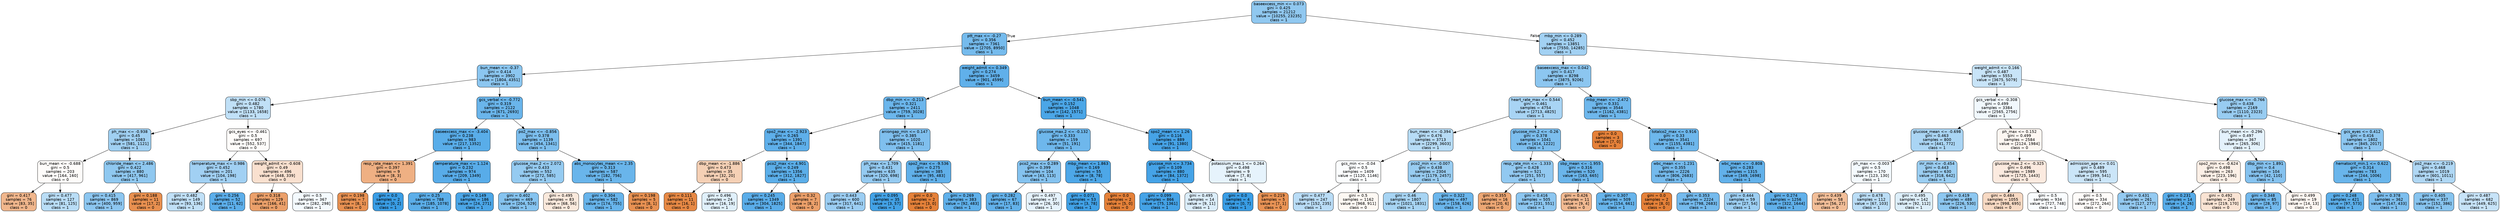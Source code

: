 digraph Tree {
node [shape=box, style="filled, rounded", color="black", fontname="helvetica"] ;
edge [fontname="helvetica"] ;
0 [label="baseexcess_min <= 0.073\ngini = 0.425\nsamples = 21212\nvalue = [10255, 23235]\nclass = 1", fillcolor="#90c8f0"] ;
1 [label="ptt_max <= -0.27\ngini = 0.356\nsamples = 7361\nvalue = [2705, 8950]\nclass = 1", fillcolor="#75bbed"] ;
0 -> 1 [labeldistance=2.5, labelangle=45, headlabel="True"] ;
2 [label="bun_mean <= -0.37\ngini = 0.414\nsamples = 3902\nvalue = [1804, 4351]\nclass = 1", fillcolor="#8bc6f0"] ;
1 -> 2 ;
3 [label="sbp_min <= 0.076\ngini = 0.482\nsamples = 1780\nvalue = [1133, 1658]\nclass = 1", fillcolor="#c0e0f7"] ;
2 -> 3 ;
4 [label="ph_max <= -0.938\ngini = 0.45\nsamples = 1083\nvalue = [581, 1121]\nclass = 1", fillcolor="#a0d0f2"] ;
3 -> 4 ;
5 [label="bun_mean <= -0.688\ngini = 0.5\nsamples = 203\nvalue = [164, 160]\nclass = 0", fillcolor="#fefcfa"] ;
4 -> 5 ;
6 [label="gini = 0.417\nsamples = 76\nvalue = [83, 35]\nclass = 0", fillcolor="#f0b68c"] ;
5 -> 6 ;
7 [label="gini = 0.477\nsamples = 127\nvalue = [81, 125]\nclass = 1", fillcolor="#b9ddf6"] ;
5 -> 7 ;
8 [label="chloride_mean <= 2.486\ngini = 0.422\nsamples = 880\nvalue = [417, 961]\nclass = 1", fillcolor="#8fc8f0"] ;
4 -> 8 ;
9 [label="gini = 0.415\nsamples = 869\nvalue = [400, 959]\nclass = 1", fillcolor="#8cc6f0"] ;
8 -> 9 ;
10 [label="gini = 0.188\nsamples = 11\nvalue = [17, 2]\nclass = 0", fillcolor="#e89050"] ;
8 -> 10 ;
11 [label="gcs_eyes <= -0.461\ngini = 0.5\nsamples = 697\nvalue = [552, 537]\nclass = 0", fillcolor="#fefcfa"] ;
3 -> 11 ;
12 [label="temperature_max <= 0.986\ngini = 0.452\nsamples = 201\nvalue = [104, 198]\nclass = 1", fillcolor="#a1d0f3"] ;
11 -> 12 ;
13 [label="gini = 0.482\nsamples = 149\nvalue = [93, 136]\nclass = 1", fillcolor="#c0e0f7"] ;
12 -> 13 ;
14 [label="gini = 0.256\nsamples = 52\nvalue = [11, 62]\nclass = 1", fillcolor="#5caeea"] ;
12 -> 14 ;
15 [label="weight_admit <= -0.608\ngini = 0.49\nsamples = 496\nvalue = [448, 339]\nclass = 0", fillcolor="#f9e0cf"] ;
11 -> 15 ;
16 [label="gini = 0.318\nsamples = 129\nvalue = [166, 41]\nclass = 0", fillcolor="#eba06a"] ;
15 -> 16 ;
17 [label="gini = 0.5\nsamples = 367\nvalue = [282, 298]\nclass = 1", fillcolor="#f4fafe"] ;
15 -> 17 ;
18 [label="gcs_verbal <= -0.772\ngini = 0.319\nsamples = 2122\nvalue = [671, 2693]\nclass = 1", fillcolor="#6ab5eb"] ;
2 -> 18 ;
19 [label="baseexcess_max <= -3.404\ngini = 0.238\nsamples = 983\nvalue = [217, 1352]\nclass = 1", fillcolor="#59ade9"] ;
18 -> 19 ;
20 [label="resp_rate_mean <= 1.391\ngini = 0.397\nsamples = 9\nvalue = [8, 3]\nclass = 0", fillcolor="#efb083"] ;
19 -> 20 ;
21 [label="gini = 0.198\nsamples = 7\nvalue = [8, 1]\nclass = 0", fillcolor="#e89152"] ;
20 -> 21 ;
22 [label="gini = 0.0\nsamples = 2\nvalue = [0, 2]\nclass = 1", fillcolor="#399de5"] ;
20 -> 22 ;
23 [label="temperature_max <= 1.124\ngini = 0.232\nsamples = 974\nvalue = [209, 1349]\nclass = 1", fillcolor="#58ace9"] ;
19 -> 23 ;
24 [label="gini = 0.25\nsamples = 788\nvalue = [185, 1078]\nclass = 1", fillcolor="#5baee9"] ;
23 -> 24 ;
25 [label="gini = 0.149\nsamples = 186\nvalue = [24, 271]\nclass = 1", fillcolor="#4ba6e7"] ;
23 -> 25 ;
26 [label="po2_max <= -0.856\ngini = 0.378\nsamples = 1139\nvalue = [454, 1341]\nclass = 1", fillcolor="#7cbeee"] ;
18 -> 26 ;
27 [label="glucose_max.2 <= 2.072\ngini = 0.433\nsamples = 552\nvalue = [272, 585]\nclass = 1", fillcolor="#95cbf1"] ;
26 -> 27 ;
28 [label="gini = 0.402\nsamples = 469\nvalue = [204, 529]\nclass = 1", fillcolor="#85c3ef"] ;
27 -> 28 ;
29 [label="gini = 0.495\nsamples = 83\nvalue = [68, 56]\nclass = 0", fillcolor="#fae9dc"] ;
27 -> 29 ;
30 [label="abs_monocytes_mean <= 2.35\ngini = 0.313\nsamples = 587\nvalue = [182, 756]\nclass = 1", fillcolor="#69b5eb"] ;
26 -> 30 ;
31 [label="gini = 0.304\nsamples = 582\nvalue = [174, 755]\nclass = 1", fillcolor="#67b4eb"] ;
30 -> 31 ;
32 [label="gini = 0.198\nsamples = 5\nvalue = [8, 1]\nclass = 0", fillcolor="#e89152"] ;
30 -> 32 ;
33 [label="weight_admit <= 0.349\ngini = 0.274\nsamples = 3459\nvalue = [901, 4599]\nclass = 1", fillcolor="#60b0ea"] ;
1 -> 33 ;
34 [label="dbp_min <= -0.213\ngini = 0.321\nsamples = 2411\nvalue = [759, 3028]\nclass = 1", fillcolor="#6bb6ec"] ;
33 -> 34 ;
35 [label="spo2_max <= -2.923\ngini = 0.265\nsamples = 1391\nvalue = [344, 1847]\nclass = 1", fillcolor="#5eafea"] ;
34 -> 35 ;
36 [label="dbp_mean <= -1.886\ngini = 0.473\nsamples = 35\nvalue = [32, 20]\nclass = 0", fillcolor="#f5d0b5"] ;
35 -> 36 ;
37 [label="gini = 0.111\nsamples = 11\nvalue = [16, 1]\nclass = 0", fillcolor="#e78945"] ;
36 -> 37 ;
38 [label="gini = 0.496\nsamples = 24\nvalue = [16, 19]\nclass = 1", fillcolor="#e0f0fb"] ;
36 -> 38 ;
39 [label="pco2_max <= 4.901\ngini = 0.249\nsamples = 1356\nvalue = [312, 1827]\nclass = 1", fillcolor="#5baee9"] ;
35 -> 39 ;
40 [label="gini = 0.245\nsamples = 1349\nvalue = [304, 1825]\nclass = 1", fillcolor="#5aade9"] ;
39 -> 40 ;
41 [label="gini = 0.32\nsamples = 7\nvalue = [8, 2]\nclass = 0", fillcolor="#eca06a"] ;
39 -> 41 ;
42 [label="aniongap_min <= 0.147\ngini = 0.385\nsamples = 1020\nvalue = [415, 1181]\nclass = 1", fillcolor="#7fbfee"] ;
34 -> 42 ;
43 [label="ph_max <= 1.709\ngini = 0.431\nsamples = 635\nvalue = [320, 698]\nclass = 1", fillcolor="#94caf1"] ;
42 -> 43 ;
44 [label="gini = 0.443\nsamples = 600\nvalue = [317, 641]\nclass = 1", fillcolor="#9bcdf2"] ;
43 -> 44 ;
45 [label="gini = 0.095\nsamples = 35\nvalue = [3, 57]\nclass = 1", fillcolor="#43a2e6"] ;
43 -> 45 ;
46 [label="spo2_max <= -9.536\ngini = 0.275\nsamples = 385\nvalue = [95, 483]\nclass = 1", fillcolor="#60b0ea"] ;
42 -> 46 ;
47 [label="gini = 0.0\nsamples = 2\nvalue = [3, 0]\nclass = 0", fillcolor="#e58139"] ;
46 -> 47 ;
48 [label="gini = 0.269\nsamples = 383\nvalue = [92, 483]\nclass = 1", fillcolor="#5fb0ea"] ;
46 -> 48 ;
49 [label="bun_mean <= -0.541\ngini = 0.152\nsamples = 1048\nvalue = [142, 1571]\nclass = 1", fillcolor="#4ba6e7"] ;
33 -> 49 ;
50 [label="glucose_max.2 <= -0.132\ngini = 0.333\nsamples = 159\nvalue = [51, 191]\nclass = 1", fillcolor="#6eb7ec"] ;
49 -> 50 ;
51 [label="pco2_max <= 0.289\ngini = 0.399\nsamples = 104\nvalue = [43, 113]\nclass = 1", fillcolor="#84c2ef"] ;
50 -> 51 ;
52 [label="gini = 0.282\nsamples = 67\nvalue = [17, 83]\nclass = 1", fillcolor="#62b1ea"] ;
51 -> 52 ;
53 [label="gini = 0.497\nsamples = 37\nvalue = [26, 30]\nclass = 1", fillcolor="#e5f2fc"] ;
51 -> 53 ;
54 [label="mbp_mean <= 1.863\ngini = 0.169\nsamples = 55\nvalue = [8, 78]\nclass = 1", fillcolor="#4da7e8"] ;
50 -> 54 ;
55 [label="gini = 0.071\nsamples = 53\nvalue = [3, 78]\nclass = 1", fillcolor="#41a1e6"] ;
54 -> 55 ;
56 [label="gini = 0.0\nsamples = 2\nvalue = [5, 0]\nclass = 0", fillcolor="#e58139"] ;
54 -> 56 ;
57 [label="spo2_mean <= 1.26\ngini = 0.116\nsamples = 889\nvalue = [91, 1380]\nclass = 1", fillcolor="#46a3e7"] ;
49 -> 57 ;
58 [label="glucose_min <= 3.734\ngini = 0.109\nsamples = 880\nvalue = [84, 1372]\nclass = 1", fillcolor="#45a3e7"] ;
57 -> 58 ;
59 [label="gini = 0.099\nsamples = 866\nvalue = [75, 1361]\nclass = 1", fillcolor="#44a2e6"] ;
58 -> 59 ;
60 [label="gini = 0.495\nsamples = 14\nvalue = [9, 11]\nclass = 1", fillcolor="#dbedfa"] ;
58 -> 60 ;
61 [label="potassium_max.1 <= 0.264\ngini = 0.498\nsamples = 9\nvalue = [7, 8]\nclass = 1", fillcolor="#e6f3fc"] ;
57 -> 61 ;
62 [label="gini = 0.0\nsamples = 4\nvalue = [0, 7]\nclass = 1", fillcolor="#399de5"] ;
61 -> 62 ;
63 [label="gini = 0.219\nsamples = 5\nvalue = [7, 1]\nclass = 0", fillcolor="#e99355"] ;
61 -> 63 ;
64 [label="mbp_min <= 0.289\ngini = 0.452\nsamples = 13851\nvalue = [7550, 14285]\nclass = 1", fillcolor="#a2d1f3"] ;
0 -> 64 [labeldistance=2.5, labelangle=-45, headlabel="False"] ;
65 [label="baseexcess_max <= 0.042\ngini = 0.417\nsamples = 8298\nvalue = [3875, 9206]\nclass = 1", fillcolor="#8cc6f0"] ;
64 -> 65 ;
66 [label="heart_rate_max <= 0.544\ngini = 0.461\nsamples = 4754\nvalue = [2713, 4825]\nclass = 1", fillcolor="#a8d4f4"] ;
65 -> 66 ;
67 [label="bun_mean <= -0.394\ngini = 0.476\nsamples = 3713\nvalue = [2299, 3603]\nclass = 1", fillcolor="#b7dcf6"] ;
66 -> 67 ;
68 [label="gcs_min <= -0.04\ngini = 0.5\nsamples = 1409\nvalue = [1120, 1146]\nclass = 1", fillcolor="#fbfdfe"] ;
67 -> 68 ;
69 [label="gini = 0.477\nsamples = 247\nvalue = [152, 235]\nclass = 1", fillcolor="#b9dcf6"] ;
68 -> 69 ;
70 [label="gini = 0.5\nsamples = 1162\nvalue = [968, 911]\nclass = 0", fillcolor="#fdf8f3"] ;
68 -> 70 ;
71 [label="pco2_min <= -0.007\ngini = 0.438\nsamples = 2304\nvalue = [1179, 2457]\nclass = 1", fillcolor="#98ccf1"] ;
67 -> 71 ;
72 [label="gini = 0.46\nsamples = 1807\nvalue = [1021, 1831]\nclass = 1", fillcolor="#a7d4f3"] ;
71 -> 72 ;
73 [label="gini = 0.322\nsamples = 497\nvalue = [158, 626]\nclass = 1", fillcolor="#6bb6ec"] ;
71 -> 73 ;
74 [label="glucose_min.2 <= -0.26\ngini = 0.378\nsamples = 1041\nvalue = [414, 1222]\nclass = 1", fillcolor="#7cbeee"] ;
66 -> 74 ;
75 [label="resp_rate_min <= -1.333\ngini = 0.428\nsamples = 521\nvalue = [251, 557]\nclass = 1", fillcolor="#92c9f1"] ;
74 -> 75 ;
76 [label="gini = 0.355\nsamples = 16\nvalue = [20, 6]\nclass = 0", fillcolor="#eda774"] ;
75 -> 76 ;
77 [label="gini = 0.416\nsamples = 505\nvalue = [231, 551]\nclass = 1", fillcolor="#8cc6f0"] ;
75 -> 77 ;
78 [label="sbp_mean <= -1.955\ngini = 0.316\nsamples = 520\nvalue = [163, 665]\nclass = 1", fillcolor="#6ab5eb"] ;
74 -> 78 ;
79 [label="gini = 0.426\nsamples = 11\nvalue = [9, 4]\nclass = 0", fillcolor="#f1b991"] ;
78 -> 79 ;
80 [label="gini = 0.307\nsamples = 509\nvalue = [154, 661]\nclass = 1", fillcolor="#67b4eb"] ;
78 -> 80 ;
81 [label="mbp_mean <= -2.472\ngini = 0.331\nsamples = 3544\nvalue = [1162, 4381]\nclass = 1", fillcolor="#6eb7ec"] ;
65 -> 81 ;
82 [label="gini = 0.0\nsamples = 3\nvalue = [7, 0]\nclass = 0", fillcolor="#e58139"] ;
81 -> 82 ;
83 [label="totalco2_max <= 0.916\ngini = 0.33\nsamples = 3541\nvalue = [1155, 4381]\nclass = 1", fillcolor="#6db7ec"] ;
81 -> 83 ;
84 [label="wbc_mean <= -1.231\ngini = 0.355\nsamples = 2226\nvalue = [806, 2683]\nclass = 1", fillcolor="#74baed"] ;
83 -> 84 ;
85 [label="gini = 0.0\nsamples = 2\nvalue = [8, 0]\nclass = 0", fillcolor="#e58139"] ;
84 -> 85 ;
86 [label="gini = 0.353\nsamples = 2224\nvalue = [798, 2683]\nclass = 1", fillcolor="#74baed"] ;
84 -> 86 ;
87 [label="wbc_mean <= -0.808\ngini = 0.283\nsamples = 1315\nvalue = [349, 1698]\nclass = 1", fillcolor="#62b1ea"] ;
83 -> 87 ;
88 [label="gini = 0.444\nsamples = 59\nvalue = [27, 54]\nclass = 1", fillcolor="#9ccef2"] ;
87 -> 88 ;
89 [label="gini = 0.274\nsamples = 1256\nvalue = [322, 1644]\nclass = 1", fillcolor="#60b0ea"] ;
87 -> 89 ;
90 [label="weight_admit <= 0.166\ngini = 0.487\nsamples = 5553\nvalue = [3675, 5079]\nclass = 1", fillcolor="#c8e4f8"] ;
64 -> 90 ;
91 [label="gcs_verbal <= -0.308\ngini = 0.499\nsamples = 3384\nvalue = [2565, 2756]\nclass = 1", fillcolor="#f1f8fd"] ;
90 -> 91 ;
92 [label="glucose_mean <= -0.698\ngini = 0.463\nsamples = 800\nvalue = [441, 772]\nclass = 1", fillcolor="#aad5f4"] ;
91 -> 92 ;
93 [label="ph_max <= -0.003\ngini = 0.5\nsamples = 170\nvalue = [123, 130]\nclass = 1", fillcolor="#f4fafe"] ;
92 -> 93 ;
94 [label="gini = 0.439\nsamples = 58\nvalue = [56, 27]\nclass = 0", fillcolor="#f2be98"] ;
93 -> 94 ;
95 [label="gini = 0.478\nsamples = 112\nvalue = [67, 103]\nclass = 1", fillcolor="#baddf6"] ;
93 -> 95 ;
96 [label="inr_min <= -0.454\ngini = 0.443\nsamples = 630\nvalue = [318, 642]\nclass = 1", fillcolor="#9bcef2"] ;
92 -> 96 ;
97 [label="gini = 0.495\nsamples = 142\nvalue = [92, 112]\nclass = 1", fillcolor="#dceefa"] ;
96 -> 97 ;
98 [label="gini = 0.419\nsamples = 488\nvalue = [226, 530]\nclass = 1", fillcolor="#8dc7f0"] ;
96 -> 98 ;
99 [label="ph_max <= 0.152\ngini = 0.499\nsamples = 2584\nvalue = [2124, 1984]\nclass = 0", fillcolor="#fdf7f2"] ;
91 -> 99 ;
100 [label="glucose_max.2 <= -0.325\ngini = 0.496\nsamples = 1989\nvalue = [1725, 1443]\nclass = 0", fillcolor="#fbeadf"] ;
99 -> 100 ;
101 [label="gini = 0.484\nsamples = 1055\nvalue = [998, 695]\nclass = 0", fillcolor="#f7d9c3"] ;
100 -> 101 ;
102 [label="gini = 0.5\nsamples = 934\nvalue = [727, 748]\nclass = 1", fillcolor="#f9fcfe"] ;
100 -> 102 ;
103 [label="admission_age <= 0.01\ngini = 0.489\nsamples = 595\nvalue = [399, 541]\nclass = 1", fillcolor="#cbe5f8"] ;
99 -> 103 ;
104 [label="gini = 0.5\nsamples = 334\nvalue = [272, 264]\nclass = 0", fillcolor="#fefbf9"] ;
103 -> 104 ;
105 [label="gini = 0.431\nsamples = 261\nvalue = [127, 277]\nclass = 1", fillcolor="#94caf1"] ;
103 -> 105 ;
106 [label="glucose_max <= -0.766\ngini = 0.438\nsamples = 2169\nvalue = [1110, 2323]\nclass = 1", fillcolor="#98ccf1"] ;
90 -> 106 ;
107 [label="bun_mean <= -0.296\ngini = 0.497\nsamples = 367\nvalue = [265, 306]\nclass = 1", fillcolor="#e4f2fc"] ;
106 -> 107 ;
108 [label="spo2_min <= -0.624\ngini = 0.498\nsamples = 263\nvalue = [223, 196]\nclass = 0", fillcolor="#fcf0e7"] ;
107 -> 108 ;
109 [label="gini = 0.231\nsamples = 14\nvalue = [4, 26]\nclass = 1", fillcolor="#57ace9"] ;
108 -> 109 ;
110 [label="gini = 0.492\nsamples = 249\nvalue = [219, 170]\nclass = 0", fillcolor="#f9e3d3"] ;
108 -> 110 ;
111 [label="dbp_min <= 1.891\ngini = 0.4\nsamples = 104\nvalue = [42, 110]\nclass = 1", fillcolor="#85c2ef"] ;
107 -> 111 ;
112 [label="gini = 0.348\nsamples = 85\nvalue = [28, 97]\nclass = 1", fillcolor="#72b9ed"] ;
111 -> 112 ;
113 [label="gini = 0.499\nsamples = 19\nvalue = [14, 13]\nclass = 0", fillcolor="#fdf6f1"] ;
111 -> 113 ;
114 [label="gcs_eyes <= 0.412\ngini = 0.416\nsamples = 1802\nvalue = [845, 2017]\nclass = 1", fillcolor="#8cc6f0"] ;
106 -> 114 ;
115 [label="hematocrit_min.1 <= 0.622\ngini = 0.314\nsamples = 783\nvalue = [244, 1006]\nclass = 1", fillcolor="#69b5eb"] ;
114 -> 115 ;
116 [label="gini = 0.248\nsamples = 421\nvalue = [97, 573]\nclass = 1", fillcolor="#5baee9"] ;
115 -> 116 ;
117 [label="gini = 0.378\nsamples = 362\nvalue = [147, 433]\nclass = 1", fillcolor="#7cbeee"] ;
115 -> 117 ;
118 [label="po2_max <= -0.219\ngini = 0.468\nsamples = 1019\nvalue = [601, 1011]\nclass = 1", fillcolor="#afd7f4"] ;
114 -> 118 ;
119 [label="gini = 0.405\nsamples = 337\nvalue = [152, 386]\nclass = 1", fillcolor="#87c4ef"] ;
118 -> 119 ;
120 [label="gini = 0.487\nsamples = 682\nvalue = [449, 625]\nclass = 1", fillcolor="#c7e3f8"] ;
118 -> 120 ;
}